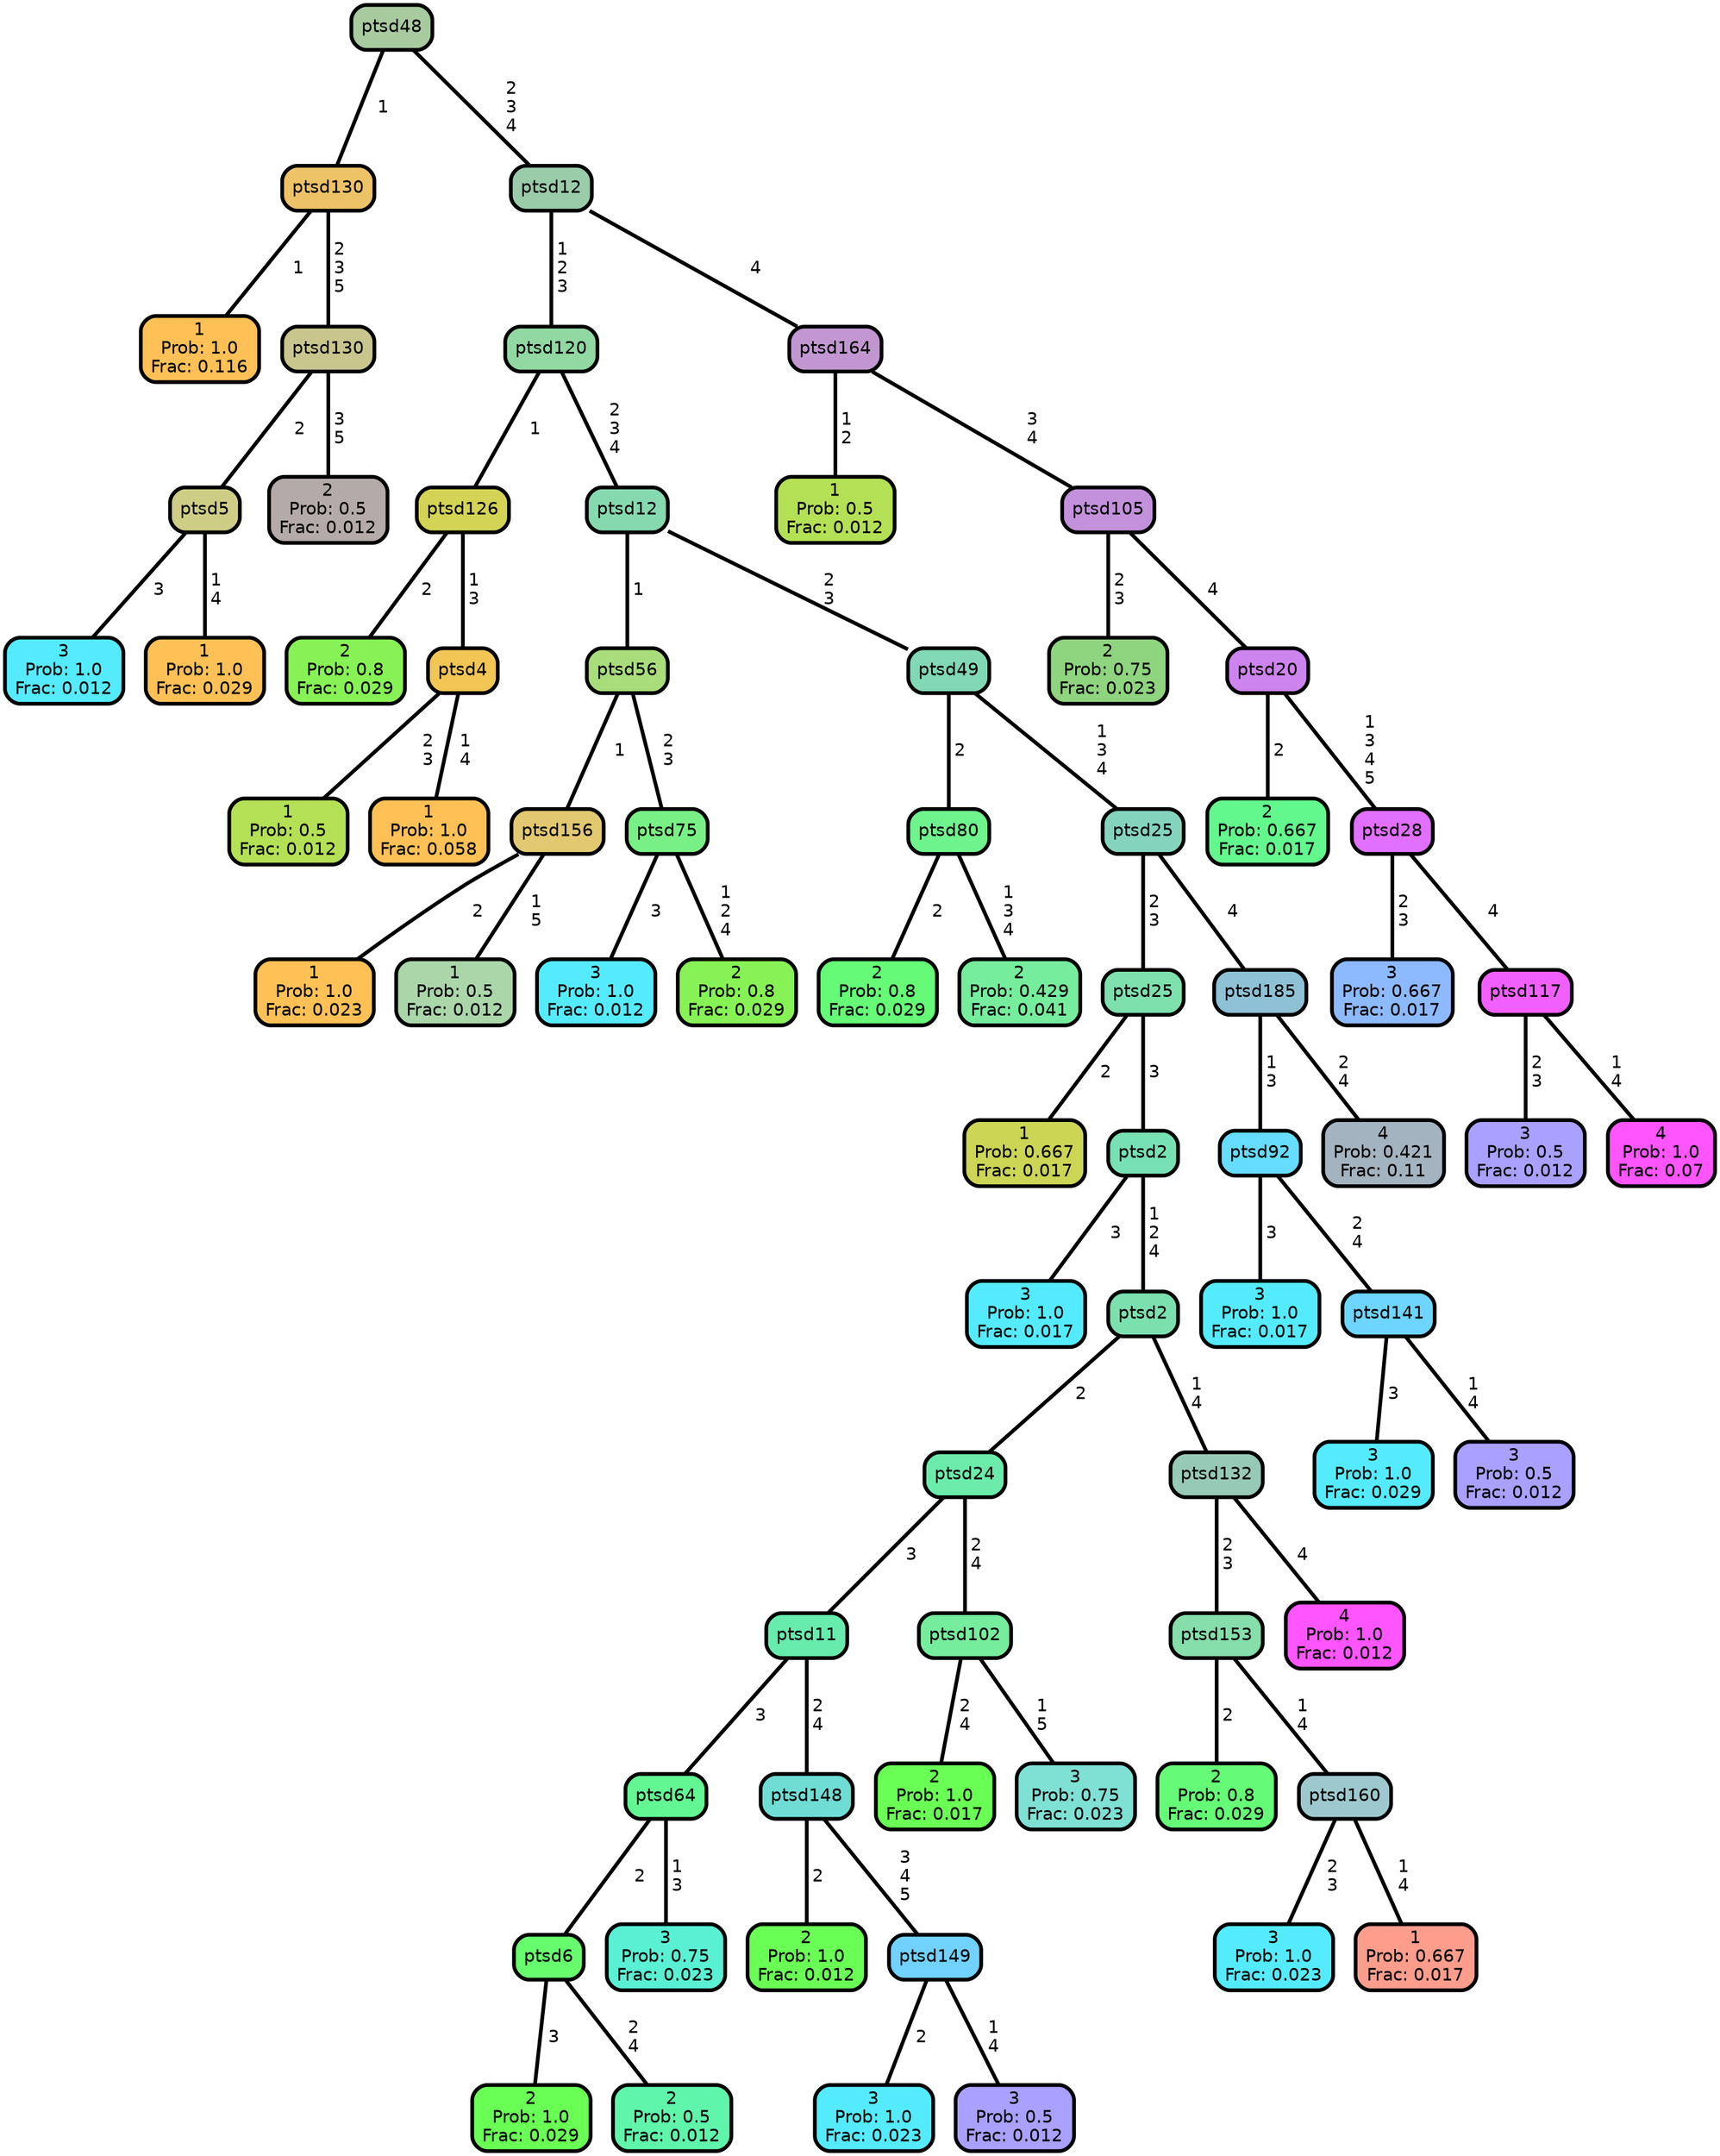 graph Tree {
node [shape=box, style="filled, rounded",color="black",penwidth="3",fontcolor="black",                 fontname=helvetica] ;
graph [ranksep="0 equally", splines=straight,                 bgcolor=transparent, dpi=200] ;
edge [fontname=helvetica, color=black] ;
0 [label="1
Prob: 1.0
Frac: 0.116", fillcolor="#ffc155"] ;
1 [label="ptsd130", fillcolor="#eec266"] ;
2 [label="3
Prob: 1.0
Frac: 0.012", fillcolor="#55ebff"] ;
3 [label="ptsd5", fillcolor="#cecd85"] ;
4 [label="1
Prob: 1.0
Frac: 0.029", fillcolor="#ffc155"] ;
5 [label="ptsd130", fillcolor="#c8c58d"] ;
6 [label="2
Prob: 0.5
Frac: 0.012", fillcolor="#b4aaaa"] ;
7 [label="ptsd48", fillcolor="#a8ca9f"] ;
8 [label="2
Prob: 0.8
Frac: 0.029", fillcolor="#87f255"] ;
9 [label="ptsd126", fillcolor="#d3d355"] ;
10 [label="1
Prob: 0.5
Frac: 0.012", fillcolor="#b4e055"] ;
11 [label="ptsd4", fillcolor="#f2c655"] ;
12 [label="1
Prob: 1.0
Frac: 0.058", fillcolor="#ffc155"] ;
13 [label="ptsd120", fillcolor="#91d8a2"] ;
14 [label="1
Prob: 1.0
Frac: 0.023", fillcolor="#ffc155"] ;
15 [label="ptsd156", fillcolor="#e2c871"] ;
16 [label="1
Prob: 0.5
Frac: 0.012", fillcolor="#aad6aa"] ;
17 [label="ptsd56", fillcolor="#a9dd7c"] ;
18 [label="3
Prob: 1.0
Frac: 0.012", fillcolor="#55ebff"] ;
19 [label="ptsd75", fillcolor="#79f085"] ;
20 [label="2
Prob: 0.8
Frac: 0.029", fillcolor="#87f255"] ;
21 [label="ptsd12", fillcolor="#86d9af"] ;
22 [label="2
Prob: 0.8
Frac: 0.029", fillcolor="#65fb77"] ;
23 [label="ptsd80", fillcolor="#6ff38d"] ;
24 [label="2
Prob: 0.429
Frac: 0.041", fillcolor="#76ed9d"] ;
25 [label="ptsd49", fillcolor="#81d8b6"] ;
26 [label="1
Prob: 0.667
Frac: 0.017", fillcolor="#cdd555"] ;
27 [label="ptsd25", fillcolor="#7ee0ad"] ;
28 [label="3
Prob: 1.0
Frac: 0.017", fillcolor="#55ebff"] ;
29 [label="ptsd2", fillcolor="#78e1b3"] ;
30 [label="2
Prob: 1.0
Frac: 0.029", fillcolor="#6aff55"] ;
31 [label="ptsd6", fillcolor="#67fc6d"] ;
32 [label="2
Prob: 0.5
Frac: 0.012", fillcolor="#5ff5aa"] ;
33 [label="ptsd64", fillcolor="#62f792"] ;
34 [label="3
Prob: 0.75
Frac: 0.023", fillcolor="#5af0d4"] ;
35 [label="ptsd11", fillcolor="#67ecae"] ;
36 [label="2
Prob: 1.0
Frac: 0.012", fillcolor="#6aff55"] ;
37 [label="ptsd148", fillcolor="#6fddd4"] ;
38 [label="3
Prob: 1.0
Frac: 0.023", fillcolor="#55ebff"] ;
39 [label="ptsd149", fillcolor="#71d2ff"] ;
40 [label="3
Prob: 0.5
Frac: 0.012", fillcolor="#aaa0ff"] ;
41 [label="ptsd24", fillcolor="#6becaa"] ;
42 [label="2
Prob: 1.0
Frac: 0.017", fillcolor="#6aff55"] ;
43 [label="ptsd102", fillcolor="#76ed9d"] ;
44 [label="3
Prob: 0.75
Frac: 0.023", fillcolor="#7fe0d4"] ;
45 [label="ptsd2", fillcolor="#7be0ae"] ;
46 [label="2
Prob: 0.8
Frac: 0.029", fillcolor="#65fb77"] ;
47 [label="ptsd153", fillcolor="#86deaa"] ;
48 [label="3
Prob: 1.0
Frac: 0.023", fillcolor="#55ebff"] ;
49 [label="ptsd160", fillcolor="#9dc9ce"] ;
50 [label="1
Prob: 0.667
Frac: 0.017", fillcolor="#ff9d8d"] ;
51 [label="ptsd132", fillcolor="#97cab6"] ;
52 [label="4
Prob: 1.0
Frac: 0.012", fillcolor="#ff55ff"] ;
53 [label="ptsd25", fillcolor="#84d4bd"] ;
54 [label="3
Prob: 1.0
Frac: 0.017", fillcolor="#55ebff"] ;
55 [label="ptsd92", fillcolor="#66dcff"] ;
56 [label="3
Prob: 1.0
Frac: 0.029", fillcolor="#55ebff"] ;
57 [label="ptsd141", fillcolor="#6dd5ff"] ;
58 [label="3
Prob: 0.5
Frac: 0.012", fillcolor="#aaa0ff"] ;
59 [label="ptsd185", fillcolor="#8ec1d5"] ;
60 [label="4
Prob: 0.421
Frac: 0.11", fillcolor="#a4b3c0"] ;
61 [label="ptsd12", fillcolor="#9accaa"] ;
62 [label="1
Prob: 0.5
Frac: 0.012", fillcolor="#b4e055"] ;
63 [label="ptsd164", fillcolor="#c297d1"] ;
64 [label="2
Prob: 0.75
Frac: 0.023", fillcolor="#8fd47f"] ;
65 [label="ptsd105", fillcolor="#c391db"] ;
66 [label="2
Prob: 0.667
Frac: 0.017", fillcolor="#63f88d"] ;
67 [label="ptsd20", fillcolor="#ce84ee"] ;
68 [label="3
Prob: 0.667
Frac: 0.017", fillcolor="#8db9ff"] ;
69 [label="ptsd28", fillcolor="#e16fff"] ;
70 [label="3
Prob: 0.5
Frac: 0.012", fillcolor="#aaa0ff"] ;
71 [label="ptsd117", fillcolor="#f25fff"] ;
72 [label="4
Prob: 1.0
Frac: 0.07", fillcolor="#ff55ff"] ;
1 -- 0 [label=" 1",penwidth=3] ;
1 -- 5 [label=" 2\n 3\n 5",penwidth=3] ;
3 -- 2 [label=" 3",penwidth=3] ;
3 -- 4 [label=" 1\n 4",penwidth=3] ;
5 -- 3 [label=" 2",penwidth=3] ;
5 -- 6 [label=" 3\n 5",penwidth=3] ;
7 -- 1 [label=" 1",penwidth=3] ;
7 -- 61 [label=" 2\n 3\n 4",penwidth=3] ;
9 -- 8 [label=" 2",penwidth=3] ;
9 -- 11 [label=" 1\n 3",penwidth=3] ;
11 -- 10 [label=" 2\n 3",penwidth=3] ;
11 -- 12 [label=" 1\n 4",penwidth=3] ;
13 -- 9 [label=" 1",penwidth=3] ;
13 -- 21 [label=" 2\n 3\n 4",penwidth=3] ;
15 -- 14 [label=" 2",penwidth=3] ;
15 -- 16 [label=" 1\n 5",penwidth=3] ;
17 -- 15 [label=" 1",penwidth=3] ;
17 -- 19 [label=" 2\n 3",penwidth=3] ;
19 -- 18 [label=" 3",penwidth=3] ;
19 -- 20 [label=" 1\n 2\n 4",penwidth=3] ;
21 -- 17 [label=" 1",penwidth=3] ;
21 -- 25 [label=" 2\n 3",penwidth=3] ;
23 -- 22 [label=" 2",penwidth=3] ;
23 -- 24 [label=" 1\n 3\n 4",penwidth=3] ;
25 -- 23 [label=" 2",penwidth=3] ;
25 -- 53 [label=" 1\n 3\n 4",penwidth=3] ;
27 -- 26 [label=" 2",penwidth=3] ;
27 -- 29 [label=" 3",penwidth=3] ;
29 -- 28 [label=" 3",penwidth=3] ;
29 -- 45 [label=" 1\n 2\n 4",penwidth=3] ;
31 -- 30 [label=" 3",penwidth=3] ;
31 -- 32 [label=" 2\n 4",penwidth=3] ;
33 -- 31 [label=" 2",penwidth=3] ;
33 -- 34 [label=" 1\n 3",penwidth=3] ;
35 -- 33 [label=" 3",penwidth=3] ;
35 -- 37 [label=" 2\n 4",penwidth=3] ;
37 -- 36 [label=" 2",penwidth=3] ;
37 -- 39 [label=" 3\n 4\n 5",penwidth=3] ;
39 -- 38 [label=" 2",penwidth=3] ;
39 -- 40 [label=" 1\n 4",penwidth=3] ;
41 -- 35 [label=" 3",penwidth=3] ;
41 -- 43 [label=" 2\n 4",penwidth=3] ;
43 -- 42 [label=" 2\n 4",penwidth=3] ;
43 -- 44 [label=" 1\n 5",penwidth=3] ;
45 -- 41 [label=" 2",penwidth=3] ;
45 -- 51 [label=" 1\n 4",penwidth=3] ;
47 -- 46 [label=" 2",penwidth=3] ;
47 -- 49 [label=" 1\n 4",penwidth=3] ;
49 -- 48 [label=" 2\n 3",penwidth=3] ;
49 -- 50 [label=" 1\n 4",penwidth=3] ;
51 -- 47 [label=" 2\n 3",penwidth=3] ;
51 -- 52 [label=" 4",penwidth=3] ;
53 -- 27 [label=" 2\n 3",penwidth=3] ;
53 -- 59 [label=" 4",penwidth=3] ;
55 -- 54 [label=" 3",penwidth=3] ;
55 -- 57 [label=" 2\n 4",penwidth=3] ;
57 -- 56 [label=" 3",penwidth=3] ;
57 -- 58 [label=" 1\n 4",penwidth=3] ;
59 -- 55 [label=" 1\n 3",penwidth=3] ;
59 -- 60 [label=" 2\n 4",penwidth=3] ;
61 -- 13 [label=" 1\n 2\n 3",penwidth=3] ;
61 -- 63 [label=" 4",penwidth=3] ;
63 -- 62 [label=" 1\n 2",penwidth=3] ;
63 -- 65 [label=" 3\n 4",penwidth=3] ;
65 -- 64 [label=" 2\n 3",penwidth=3] ;
65 -- 67 [label=" 4",penwidth=3] ;
67 -- 66 [label=" 2",penwidth=3] ;
67 -- 69 [label=" 1\n 3\n 4\n 5",penwidth=3] ;
69 -- 68 [label=" 2\n 3",penwidth=3] ;
69 -- 71 [label=" 4",penwidth=3] ;
71 -- 70 [label=" 2\n 3",penwidth=3] ;
71 -- 72 [label=" 1\n 4",penwidth=3] ;
{rank = same;}}